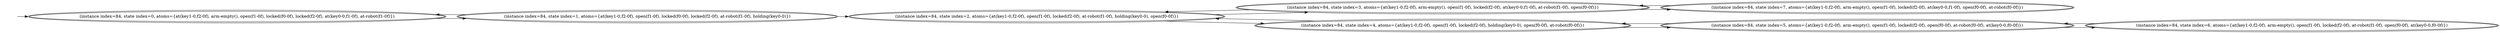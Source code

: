digraph {
rankdir="LR"
s0[peripheries=2,label="(instance index=84, state index=0, atoms={at(key1-0,f2-0f), arm-empty(), open(f1-0f), locked(f0-0f), locked(f2-0f), at(key0-0,f1-0f), at-robot(f1-0f)})"]
s1[peripheries=2,label="(instance index=84, state index=1, atoms={at(key1-0,f2-0f), open(f1-0f), locked(f0-0f), locked(f2-0f), at-robot(f1-0f), holding(key0-0)})"]
s2[peripheries=2,label="(instance index=84, state index=2, atoms={at(key1-0,f2-0f), open(f1-0f), locked(f2-0f), at-robot(f1-0f), holding(key0-0), open(f0-0f)})"]
s3[peripheries=2,label="(instance index=84, state index=3, atoms={at(key1-0,f2-0f), arm-empty(), open(f1-0f), locked(f2-0f), at(key0-0,f1-0f), at-robot(f1-0f), open(f0-0f)})"]
s4[peripheries=2,label="(instance index=84, state index=4, atoms={at(key1-0,f2-0f), open(f1-0f), locked(f2-0f), holding(key0-0), open(f0-0f), at-robot(f0-0f)})"]
s5[peripheries=2,label="(instance index=84, state index=5, atoms={at(key1-0,f2-0f), arm-empty(), open(f1-0f), locked(f2-0f), open(f0-0f), at-robot(f0-0f), at(key0-0,f0-0f)})"]
s6[peripheries=2,label="(instance index=84, state index=6, atoms={at(key1-0,f2-0f), arm-empty(), open(f1-0f), locked(f2-0f), at-robot(f1-0f), open(f0-0f), at(key0-0,f0-0f)})"]
s7[peripheries=2,label="(instance index=84, state index=7, atoms={at(key1-0,f2-0f), arm-empty(), open(f1-0f), locked(f2-0f), at(key0-0,f1-0f), open(f0-0f), at-robot(f0-0f)})"]
Dangling [ label = "", style = invis ]
{ rank = same; Dangling }
Dangling -> s0
{ rank = same; s0}
{
s0->s1
s1->s2
s1->s0
s2->s4
s2->s3
s3->s7
s3->s2
s4->s5
s4->s2
s5->s6
s5->s4
s6->s5
s7->s3
}
}

